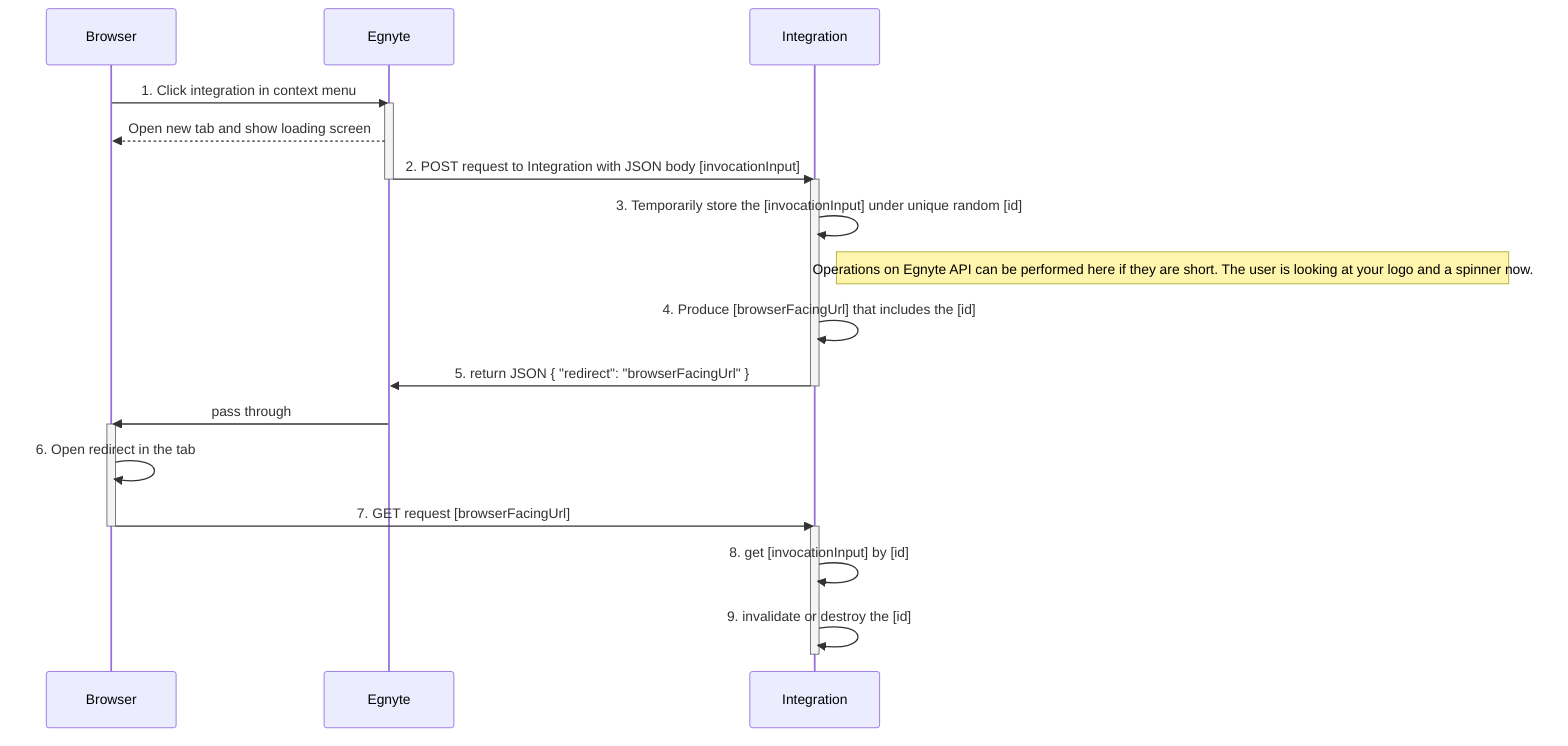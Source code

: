 sequenceDiagram
    participant Browser
    participant Egnyte
    participant Integration
    Browser->>Egnyte: 1. Click integration in context menu
    activate Egnyte
    Egnyte-->>Browser: Open new tab and show loading screen
    Egnyte->>Integration:  2. POST request to Integration with JSON body [invocationInput]
    deactivate Egnyte
    activate Integration
    Integration->>Integration: 3. Temporarily store the [invocationInput] under unique random [id]
    Note right of Integration: Operations on Egnyte API can be performed here if they are short. The user is looking at your logo and a spinner now.
    Integration->>Integration: 4. Produce [browserFacingUrl] that includes the [id]
    Integration->>Egnyte: 5. return JSON { "redirect": "browserFacingUrl" }
    deactivate Integration
    Egnyte->>Browser: pass through
    activate Browser
    Browser->>Browser: 6. Open redirect in the tab
    Browser->>Integration: 7. GET request [browserFacingUrl]
    deactivate Browser
    activate Integration
    Integration->>Integration: 8. get [invocationInput] by [id]
    Integration->>Integration: 9. invalidate or destroy the [id]
    deactivate Integration